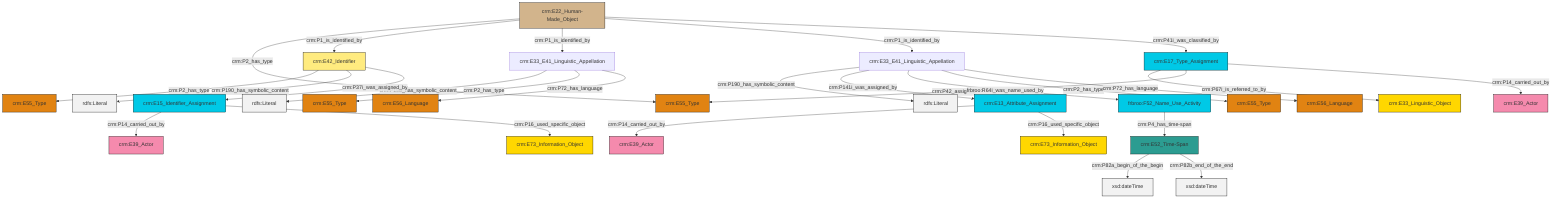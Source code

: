 graph TD
classDef Literal fill:#f2f2f2,stroke:#000000;
classDef CRM_Entity fill:#FFFFFF,stroke:#000000;
classDef Temporal_Entity fill:#00C9E6, stroke:#000000;
classDef Type fill:#E18312, stroke:#000000;
classDef Time-Span fill:#2C9C91, stroke:#000000;
classDef Appellation fill:#FFEB7F, stroke:#000000;
classDef Place fill:#008836, stroke:#000000;
classDef Persistent_Item fill:#B266B2, stroke:#000000;
classDef Conceptual_Object fill:#FFD700, stroke:#000000;
classDef Physical_Thing fill:#D2B48C, stroke:#000000;
classDef Actor fill:#f58aad, stroke:#000000;
classDef PC_Classes fill:#4ce600, stroke:#000000;
classDef Multi fill:#cccccc,stroke:#000000;

6["crm:E52_Time-Span"]:::Time-Span -->|crm:P82a_begin_of_the_begin| 7[xsd:dateTime]:::Literal
4["crm:E33_E41_Linguistic_Appellation"]:::Default -->|crm:P190_has_symbolic_content| 8[rdfs:Literal]:::Literal
9["frbroo:F52_Name_Use_Activity"]:::Temporal_Entity -->|crm:P4_has_time-span| 6["crm:E52_Time-Span"]:::Time-Span
10["crm:E13_Attribute_Assignment"]:::Temporal_Entity -->|crm:P14_carried_out_by| 11["crm:E39_Actor"]:::Actor
18["crm:E17_Type_Assignment"]:::Temporal_Entity -->|crm:P67i_is_referred_to_by| 19["crm:E33_Linguistic_Object"]:::Conceptual_Object
20["crm:E22_Human-Made_Object"]:::Physical_Thing -->|crm:P2_has_type| 14["crm:E55_Type"]:::Type
23["crm:E42_Identifier"]:::Appellation -->|crm:P2_has_type| 24["crm:E55_Type"]:::Type
4["crm:E33_E41_Linguistic_Appellation"]:::Default -->|crm:P141i_was_assigned_by| 10["crm:E13_Attribute_Assignment"]:::Temporal_Entity
20["crm:E22_Human-Made_Object"]:::Physical_Thing -->|crm:P1_is_identified_by| 23["crm:E42_Identifier"]:::Appellation
29["crm:E15_Identifier_Assignment"]:::Temporal_Entity -->|crm:P14_carried_out_by| 30["crm:E39_Actor"]:::Actor
18["crm:E17_Type_Assignment"]:::Temporal_Entity -->|crm:P42_assigned| 14["crm:E55_Type"]:::Type
20["crm:E22_Human-Made_Object"]:::Physical_Thing -->|crm:P1_is_identified_by| 34["crm:E33_E41_Linguistic_Appellation"]:::Default
20["crm:E22_Human-Made_Object"]:::Physical_Thing -->|crm:P1_is_identified_by| 4["crm:E33_E41_Linguistic_Appellation"]:::Default
34["crm:E33_E41_Linguistic_Appellation"]:::Default -->|crm:P190_has_symbolic_content| 37[rdfs:Literal]:::Literal
23["crm:E42_Identifier"]:::Appellation -->|crm:P190_has_symbolic_content| 38[rdfs:Literal]:::Literal
20["crm:E22_Human-Made_Object"]:::Physical_Thing -->|crm:P41i_was_classified_by| 18["crm:E17_Type_Assignment"]:::Temporal_Entity
18["crm:E17_Type_Assignment"]:::Temporal_Entity -->|crm:P14_carried_out_by| 12["crm:E39_Actor"]:::Actor
34["crm:E33_E41_Linguistic_Appellation"]:::Default -->|crm:P2_has_type| 31["crm:E55_Type"]:::Type
10["crm:E13_Attribute_Assignment"]:::Temporal_Entity -->|crm:P16_used_specific_object| 0["crm:E73_Information_Object"]:::Conceptual_Object
34["crm:E33_E41_Linguistic_Appellation"]:::Default -->|crm:P72_has_language| 16["crm:E56_Language"]:::Type
6["crm:E52_Time-Span"]:::Time-Span -->|crm:P82b_end_of_the_end| 44[xsd:dateTime]:::Literal
23["crm:E42_Identifier"]:::Appellation -->|crm:P37i_was_assigned_by| 29["crm:E15_Identifier_Assignment"]:::Temporal_Entity
4["crm:E33_E41_Linguistic_Appellation"]:::Default -->|frbroo:R64i_was_name_used_by| 9["frbroo:F52_Name_Use_Activity"]:::Temporal_Entity
29["crm:E15_Identifier_Assignment"]:::Temporal_Entity -->|crm:P16_used_specific_object| 27["crm:E73_Information_Object"]:::Conceptual_Object
4["crm:E33_E41_Linguistic_Appellation"]:::Default -->|crm:P2_has_type| 39["crm:E55_Type"]:::Type
4["crm:E33_E41_Linguistic_Appellation"]:::Default -->|crm:P72_has_language| 2["crm:E56_Language"]:::Type